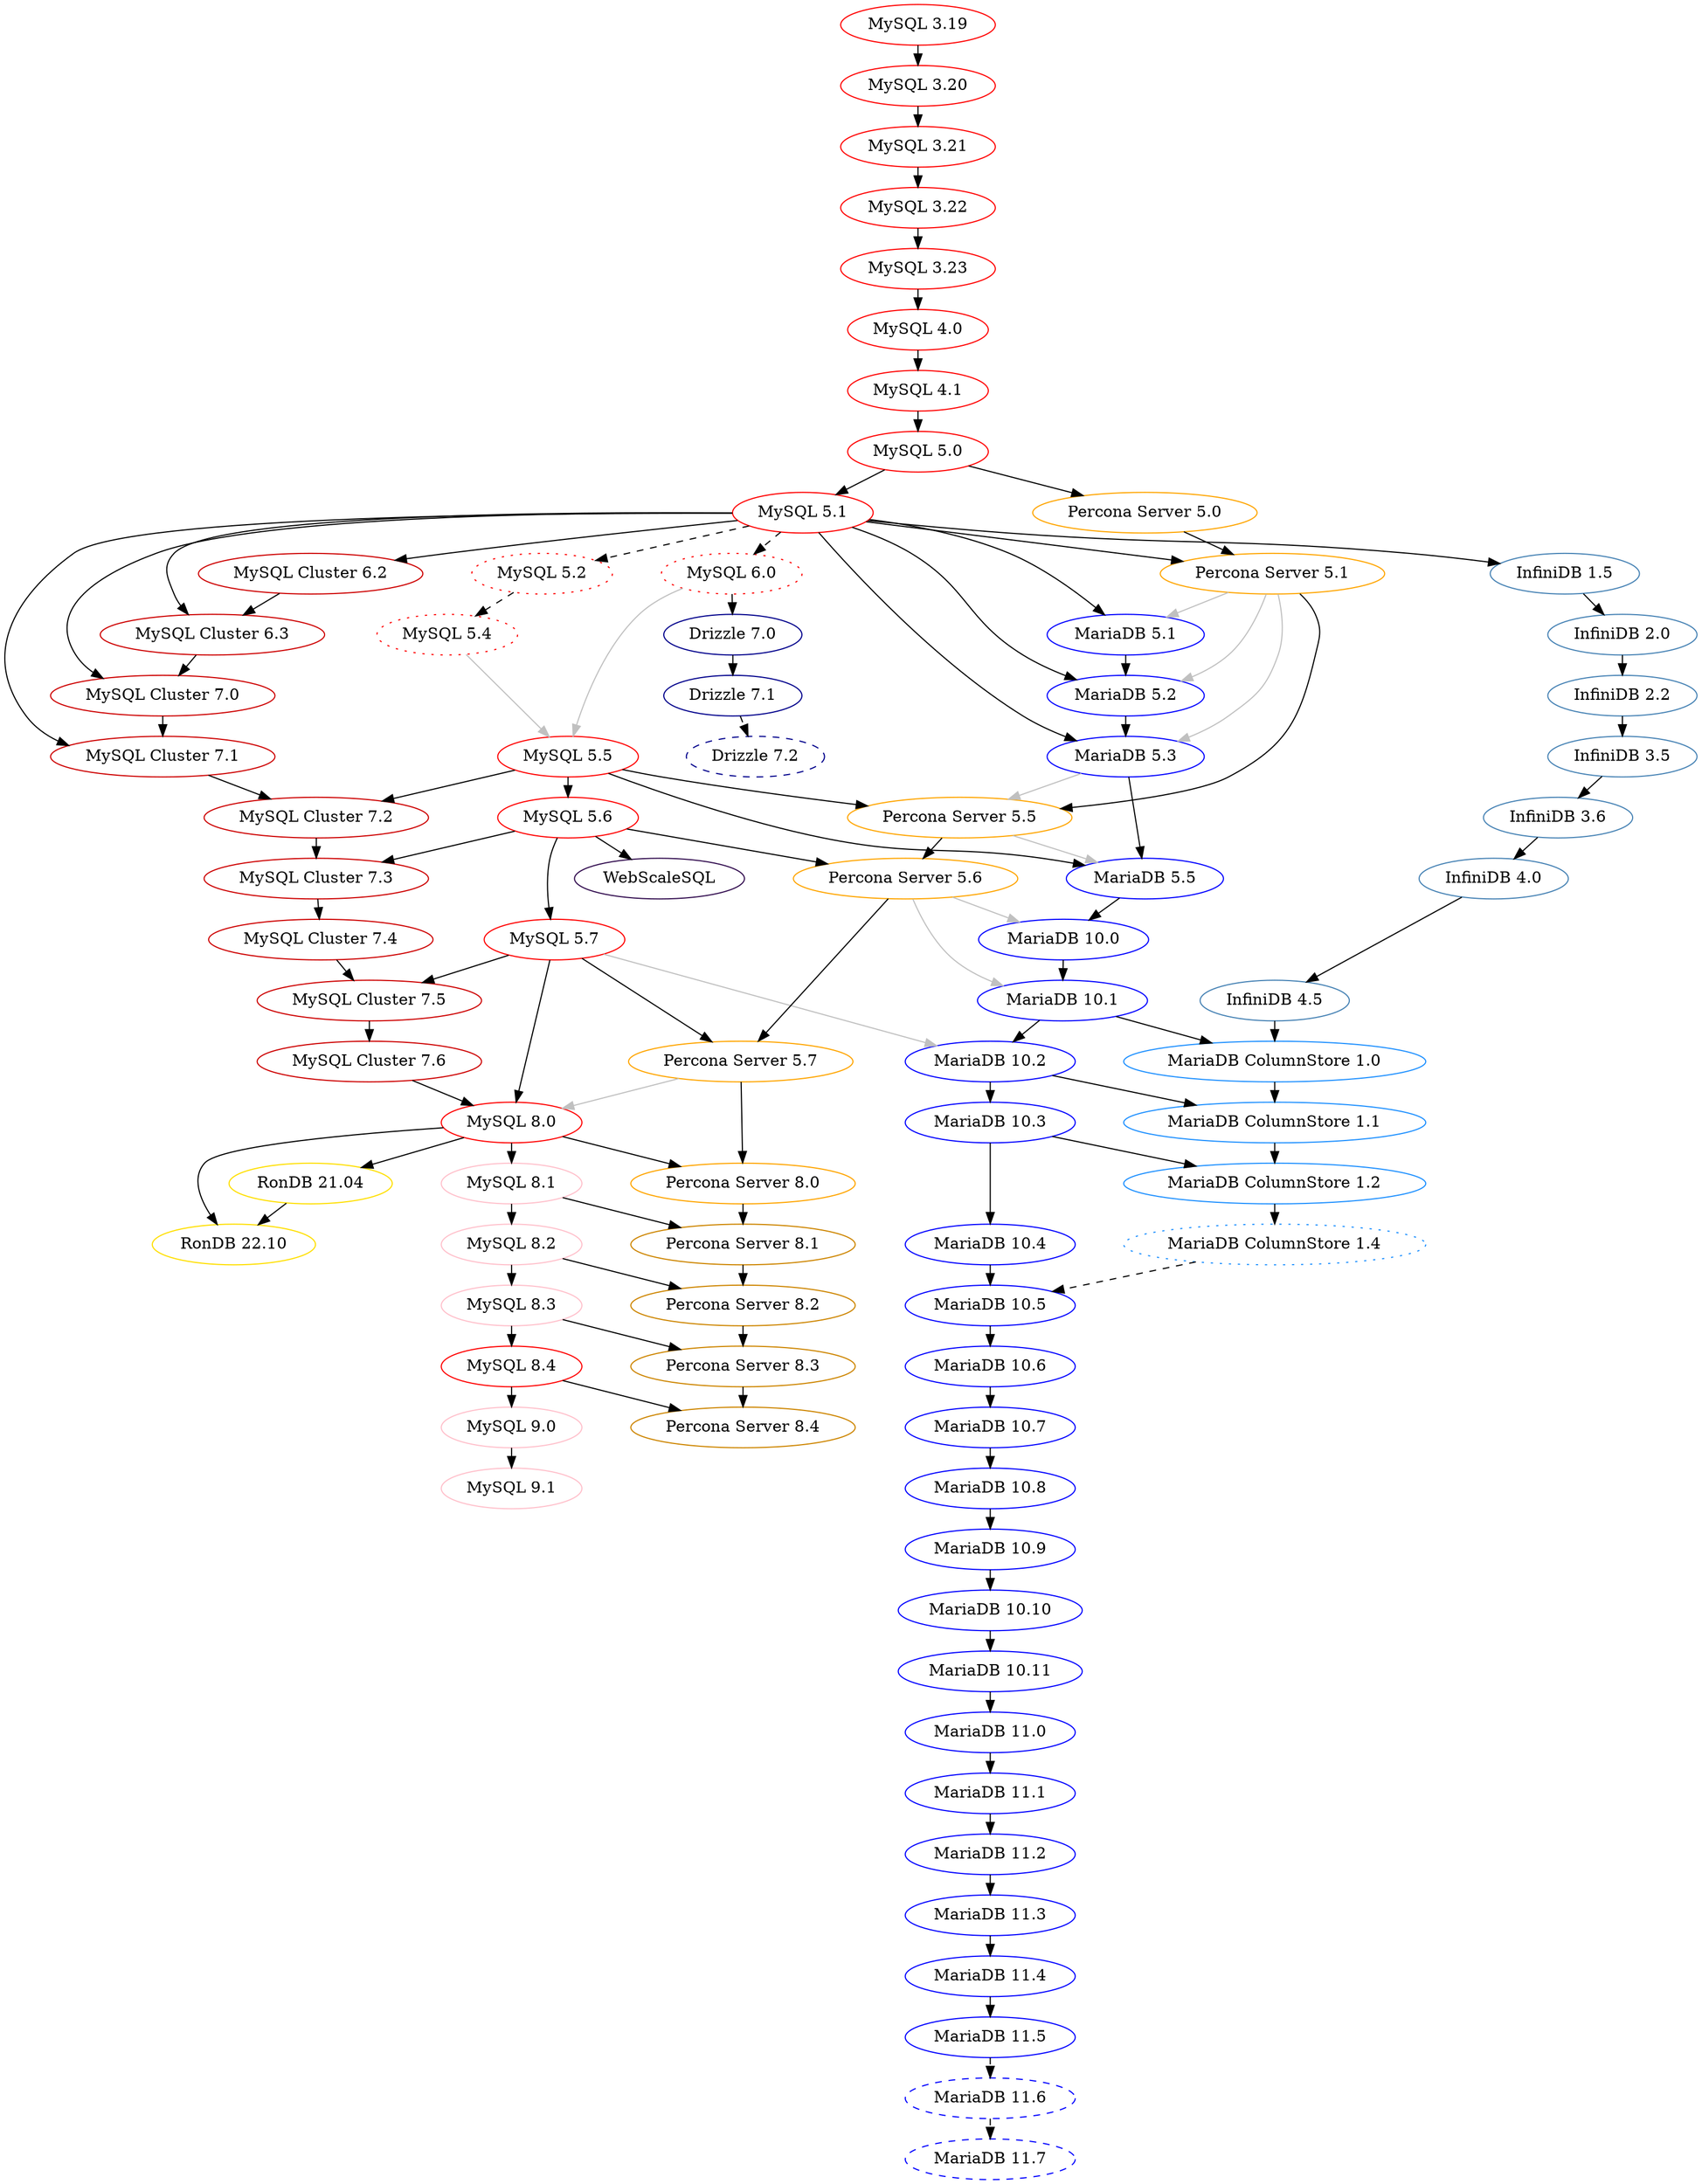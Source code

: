 digraph mysql_history_graph {
    /* vim: tabstop=4

	   Standards:
	   Non-GA: 		                    dashed
	   Abandoned / No public release: 	dotted
	   Oracle MySQL: 	                LTS=red, Innovation=pink
	   MySQL Cluster: 	                red3
	   MariaDB: 		                blue
       InfiniDB:                        steelblue
       MariaDB ColumnStore:             dodgerblue
	   Drizzle: 		                blue4
	   Percona Server: 	                LTS=orange, Innovation=orange3
	*/

	nodesep=0.6;
	ranksep=0.25;

	/* MySQL/Sun/Oracle MySQL GA */
	"MySQL 3.19" [color="red"];
	"MySQL 3.20" [color="red"];
	"MySQL 3.21" [color="red"];
	"MySQL 3.22" [color="red"];
	"MySQL 3.23" [color="red"];
	"MySQL 4.0" [color="red"];
	"MySQL 4.1" [color="red"];
	"MySQL 5.0" [color="red"];
	"MySQL 5.1" [color="red"];
	"MySQL 5.5" [color="red"];
	"MySQL 5.6" [color="red"];
	"MySQL 5.7" [color="red"];
	"MySQL 8.0" [color="red"];
	"MySQL 8.1" [color="pink"];
	"MySQL 8.2" [color="pink"];
	"MySQL 8.3" [color="pink"];
	"MySQL 8.4" [color="red"];
	"MySQL 9.0" [color="pink"];
	"MySQL 9.1" [color="pink"];
	"MySQL 3.19" -> "MySQL 3.20";
	"MySQL 3.20" -> "MySQL 3.21";
	"MySQL 3.21" -> "MySQL 3.22";
	"MySQL 3.22" -> "MySQL 3.23";
	"MySQL 3.23" -> "MySQL 4.0";
	"MySQL 4.0" -> "MySQL 4.1";
	"MySQL 4.1" -> "MySQL 5.0";
	"MySQL 5.0" -> "MySQL 5.1";
	"MySQL 6.0" -> "MySQL 5.5" [color="grey"]; // Optimizer improvements
	"MySQL 5.4" -> "MySQL 5.5" [color="grey"]; // InnoDB Scalability
	"MySQL 5.5" -> "MySQL 5.6";
	"MySQL 5.6" -> "MySQL 5.7";
	"MySQL 5.7" -> "MySQL 8.0";
	"MySQL Cluster 7.6" -> "MySQL 8.0";
	"MySQL 8.0" -> "MySQL 8.1";
	"MySQL 8.1" -> "MySQL 8.2";
	"MySQL 8.2" -> "MySQL 8.3";
	"MySQL 8.3" -> "MySQL 8.4";
	"MySQL 8.4" -> "MySQL 9.0";
	"MySQL 9.0" -> "MySQL 9.1";

	/* MySQL/Sun/Oracle non-GA */	
	"MySQL 5.2" [color="red",style="dotted"];
	"MySQL 5.4" [color="red",style="dotted"];
	"MySQL 6.0" [color="red",style="dotted"];
	"MySQL 5.1" -> "MySQL 5.2" [style="dashed"];
	"MySQL 5.1" -> "MySQL 6.0" [style="dashed"];
	"MySQL 5.2" -> "MySQL 5.4" [style="dashed"];

	// Buffer pool mutex split patch, temp table replication improvements in RBR/MBR, numerous bugfixes
	"Percona Server 5.7" -> "MySQL 8.0" [color="grey"];

	/* MySQL Cluster (NDB) */
	"MySQL Cluster 6.2" [color="red3"]
	"MySQL Cluster 6.3" [color="red3"]
	"MySQL Cluster 7.0" [color="red3"]
	"MySQL Cluster 7.1" [color="red3"]
	"MySQL Cluster 7.2" [color="red3"]
	"MySQL Cluster 7.3"  [color="red3"]
	"MySQL Cluster 7.4"  [color="red3"]
	"MySQL Cluster 7.5"  [color="red3"]
	"MySQL Cluster 7.6"  [color="red3"]
	"MySQL 5.1" -> "MySQL Cluster 6.2";
	"MySQL 5.1" -> "MySQL Cluster 6.3";
	"MySQL Cluster 6.2" -> "MySQL Cluster 6.3";
	"MySQL 5.1" -> "MySQL Cluster 7.0";
	"MySQL Cluster 6.3" -> "MySQL Cluster 7.0";
	"MySQL 5.1" -> "MySQL Cluster 7.1";
	"MySQL Cluster 7.0" -> "MySQL Cluster 7.1";
	"MySQL 5.5" -> "MySQL Cluster 7.2";
	"MySQL Cluster 7.1" -> "MySQL Cluster 7.2";
	"MySQL 5.6" -> "MySQL Cluster 7.3";
	"MySQL Cluster 7.2" -> "MySQL Cluster 7.3";
	"MySQL Cluster 7.3" -> "MySQL Cluster 7.4";
	"MySQL 5.7" -> "MySQL Cluster 7.5";
	"MySQL Cluster 7.4" -> "MySQL Cluster 7.5";
	"MySQL Cluster 7.5" -> "MySQL Cluster 7.6";

	/* MariaDB */
	"MariaDB 5.1" [color="blue"];
	"MariaDB 5.2" [color="blue"];
	"MariaDB 5.3" [color="blue"];
	"MariaDB 5.5" [color="blue"];
	"MariaDB 10.0" [color="blue"];
	"MariaDB 10.1" [color="blue"];
	"MariaDB 10.2" [color="blue"];
	"MariaDB 10.3" [color="blue"];
	"MariaDB 10.4" [color="blue"];
	"MariaDB 10.5" [color="blue"];
	"MariaDB 10.6" [color="blue"];
	"MariaDB 10.7" [color="blue"];
	"MariaDB 10.8" [color="blue"];
	"MariaDB 10.9" [color="blue"];
	"MariaDB 10.10" [color="blue"];
	"MariaDB 10.11" [color="blue"];
	"MariaDB 11.0" [color="blue"];
	"MariaDB 11.1" [color="blue"];
	"MariaDB 11.2" [color="blue"];
	"MariaDB 11.3" [color="blue"];
	"MariaDB 11.4" [color="blue"];
	"MariaDB 11.5" [color="blue"];
	"MariaDB 11.6" [color="blue", style="dashed"];
	"MariaDB 11.7" [color="blue", style="dashed"];
	"MySQL 5.1" -> "MariaDB 5.1";
	"Percona Server 5.1" -> "MariaDB 5.1" [color="grey"]; // XtraDB
	"MySQL 5.1" -> "MariaDB 5.2";
	"MariaDB 5.1" -> "MariaDB 5.2";
	"Percona Server 5.1" -> "MariaDB 5.2" [color="grey"]; // XtraDB
	"MySQL 5.1" -> "MariaDB 5.3";
	"MariaDB 5.2" -> "MariaDB 5.3";
	"Percona Server 5.1" -> "MariaDB 5.3" [color="grey"]; // XtraDB
	"MySQL 5.5" -> "MariaDB 5.5";
	"MariaDB 5.3" -> "MariaDB 5.5";
	"Percona Server 5.5" -> "MariaDB 5.5" [color="grey"]; // XtraDB
	"MariaDB 5.5" -> "MariaDB 10.0";
	"MariaDB 10.0" -> "MariaDB 10.1";
	"Percona Server 5.6" -> "MariaDB 10.0" [color="grey"]; // XtraDB
	"MariaDB 10.1" -> "MariaDB 10.2"; // InnoDB
	"Percona Server 5.6" -> "MariaDB 10.1" [color="grey"]; // XtraDB
	"MariaDB 10.2" -> "MariaDB 10.3";
	"MySQL 5.7" -> "MariaDB 10.2" [color="grey"]; // InnoDB

        /*
         * https://mariadb.com/kb/en/innodb-versions/
         * "In MariaDB 10.3.7 and later, the InnoDB implementation has diverged
         * substantially from the InnoDB in MySQL. Therefore, in these versions,
         * the InnoDB version is no longer associated with a MySQL release
         * version."
         */
	"MariaDB 10.3" -> "MariaDB 10.4";
	"MariaDB 10.4" -> "MariaDB 10.5";
	"MariaDB 10.5" -> "MariaDB 10.6";
	"MariaDB 10.6" -> "MariaDB 10.7";
	"MariaDB 10.7" -> "MariaDB 10.8";
	"MariaDB 10.8" -> "MariaDB 10.9";
	"MariaDB 10.9" -> "MariaDB 10.10";
	"MariaDB 10.10" -> "MariaDB 10.11";
	"MariaDB 10.11" -> "MariaDB 11.0";
	"MariaDB 11.0" -> "MariaDB 11.1";
	"MariaDB 11.1" -> "MariaDB 11.2";
	"MariaDB 11.2" -> "MariaDB 11.3";
	"MariaDB 11.3" -> "MariaDB 11.4";
	"MariaDB 11.4" -> "MariaDB 11.5";
	"MariaDB 11.5" -> "MariaDB 11.6" [style="dashed"];
	"MariaDB 11.6" -> "MariaDB 11.7" [style="dashed"];

    /* InfiniDB */
    "InfiniDB 1.5" [color="steelblue"];
    "InfiniDB 2.0" [color="steelblue"];
    "InfiniDB 2.2" [color="steelblue"];
    "InfiniDB 3.5" [color="steelblue"];
    "InfiniDB 3.6" [color="steelblue"];
    "InfiniDB 4.0" [color="steelblue"];
    "InfiniDB 4.5" [color="steelblue"];
    "MySQL 5.1" -> "InfiniDB 1.5";
    "InfiniDB 1.5" -> "InfiniDB 2.0";
    "InfiniDB 2.0" -> "InfiniDB 2.2";
    "InfiniDB 2.2" -> "InfiniDB 3.5";
    "InfiniDB 3.5" -> "InfiniDB 3.6";
    "InfiniDB 3.6" -> "InfiniDB 4.0";
    "InfiniDB 4.0" -> "InfiniDB 4.5";

    /* MariaDB ColumnStore */
    "MariaDB ColumnStore 1.0" [color="dodgerblue"];
    "MariaDB ColumnStore 1.1" [color="dodgerblue"];
    "MariaDB ColumnStore 1.2" [color="dodgerblue"];
    /*
     * ColumnStore is no longer a fork with 1.4 but released as part of MariaDB
     * Enterprise 10.4. The codebase is still separate at this time though.
     * Timing meant it couldn't make it to community 10.4 but the two are
     * expected to merge for 10.5.
     */
    "MariaDB ColumnStore 1.4" [color="dodgerblue",style="dotted"]; // Enterprise only, no longer fork
    "InfiniDB 4.5" -> "MariaDB ColumnStore 1.0";
    "MariaDB 10.1" -> "MariaDB ColumnStore 1.0";
    "MariaDB ColumnStore 1.0" -> "MariaDB ColumnStore 1.1";
    "MariaDB 10.2" -> "MariaDB ColumnStore 1.1";
    "MariaDB ColumnStore 1.1" -> "MariaDB ColumnStore 1.2";
    "MariaDB 10.3" -> "MariaDB ColumnStore 1.2";
    "MariaDB ColumnStore 1.2" -> "MariaDB ColumnStore 1.4";
    "MariaDB ColumnStore 1.4" -> "MariaDB 10.5" [style="dashed"]; // Tentative

	/* Percona Server */
	"Percona Server 5.0" [color="orange"];
	"Percona Server 5.1" [color="orange"];
	"Percona Server 5.5" [color="orange"];
	"Percona Server 5.6" [color="orange"];
	"Percona Server 5.7" [color="orange"];
	"Percona Server 8.0" [color="orange"];
	"Percona Server 8.1" [color="orange3"];
	"Percona Server 8.2" [color="orange3"];
	"Percona Server 8.3" [color="orange3"];
	"Percona Server 8.4" [color="orange3"];
	"MySQL 5.0" -> "Percona Server 5.0";
	"MySQL 5.1" -> "Percona Server 5.1";
	"Percona Server 5.0" -> "Percona Server 5.1";
	"MySQL 5.5" -> "Percona Server 5.5";
	"Percona Server 5.1" -> "Percona Server 5.5";
	"MariaDB 5.3" -> "Percona Server 5.5" [color="grey"]; // group commit
	"MySQL 5.6" -> "Percona Server 5.6";
	"Percona Server 5.5" -> "Percona Server 5.6";
	"MySQL 5.7" -> "Percona Server 5.7";
	"Percona Server 5.6" -> "Percona Server 5.7";
	"Percona Server 5.7" -> "Percona Server 8.0";
	"MySQL 8.0" -> "Percona Server 8.0";
	"Percona Server 8.0" -> "Percona Server 8.1";
	"MySQL 8.1" -> "Percona Server 8.1";
	"Percona Server 8.1" -> "Percona Server 8.2";
	"MySQL 8.2" -> "Percona Server 8.2";
	"Percona Server 8.2" -> "Percona Server 8.3";
	"MySQL 8.3" -> "Percona Server 8.3";
	"Percona Server 8.3" -> "Percona Server 8.4";
	"MySQL 8.4" -> "Percona Server 8.4";

	/* Drizzle */
	"Drizzle 7.0" [color="blue4"];
	"Drizzle 7.1" [color="blue4"];
	"Drizzle 7.2" [color="blue4", style="dashed"];
	"MySQL 6.0" -> "Drizzle 7.0";
	"Drizzle 7.0" -> "Drizzle 7.1";
	"Drizzle 7.1" -> "Drizzle 7.2" [style="dashed"];

	"RonDB 21.04" [color="#ffdf00"];
	"MySQL 8.0" -> "RonDB 21.04";
	"RonDB 22.10" [color="#ffdf00"];
	"RonDB 21.04" -> "RonDB 22.10";
	"MySQL 8.0" -> "RonDB 22.10";

	"WebScaleSQL" [color="#330e50"];
	"MySQL 5.6" -> "WebScaleSQL";
}
